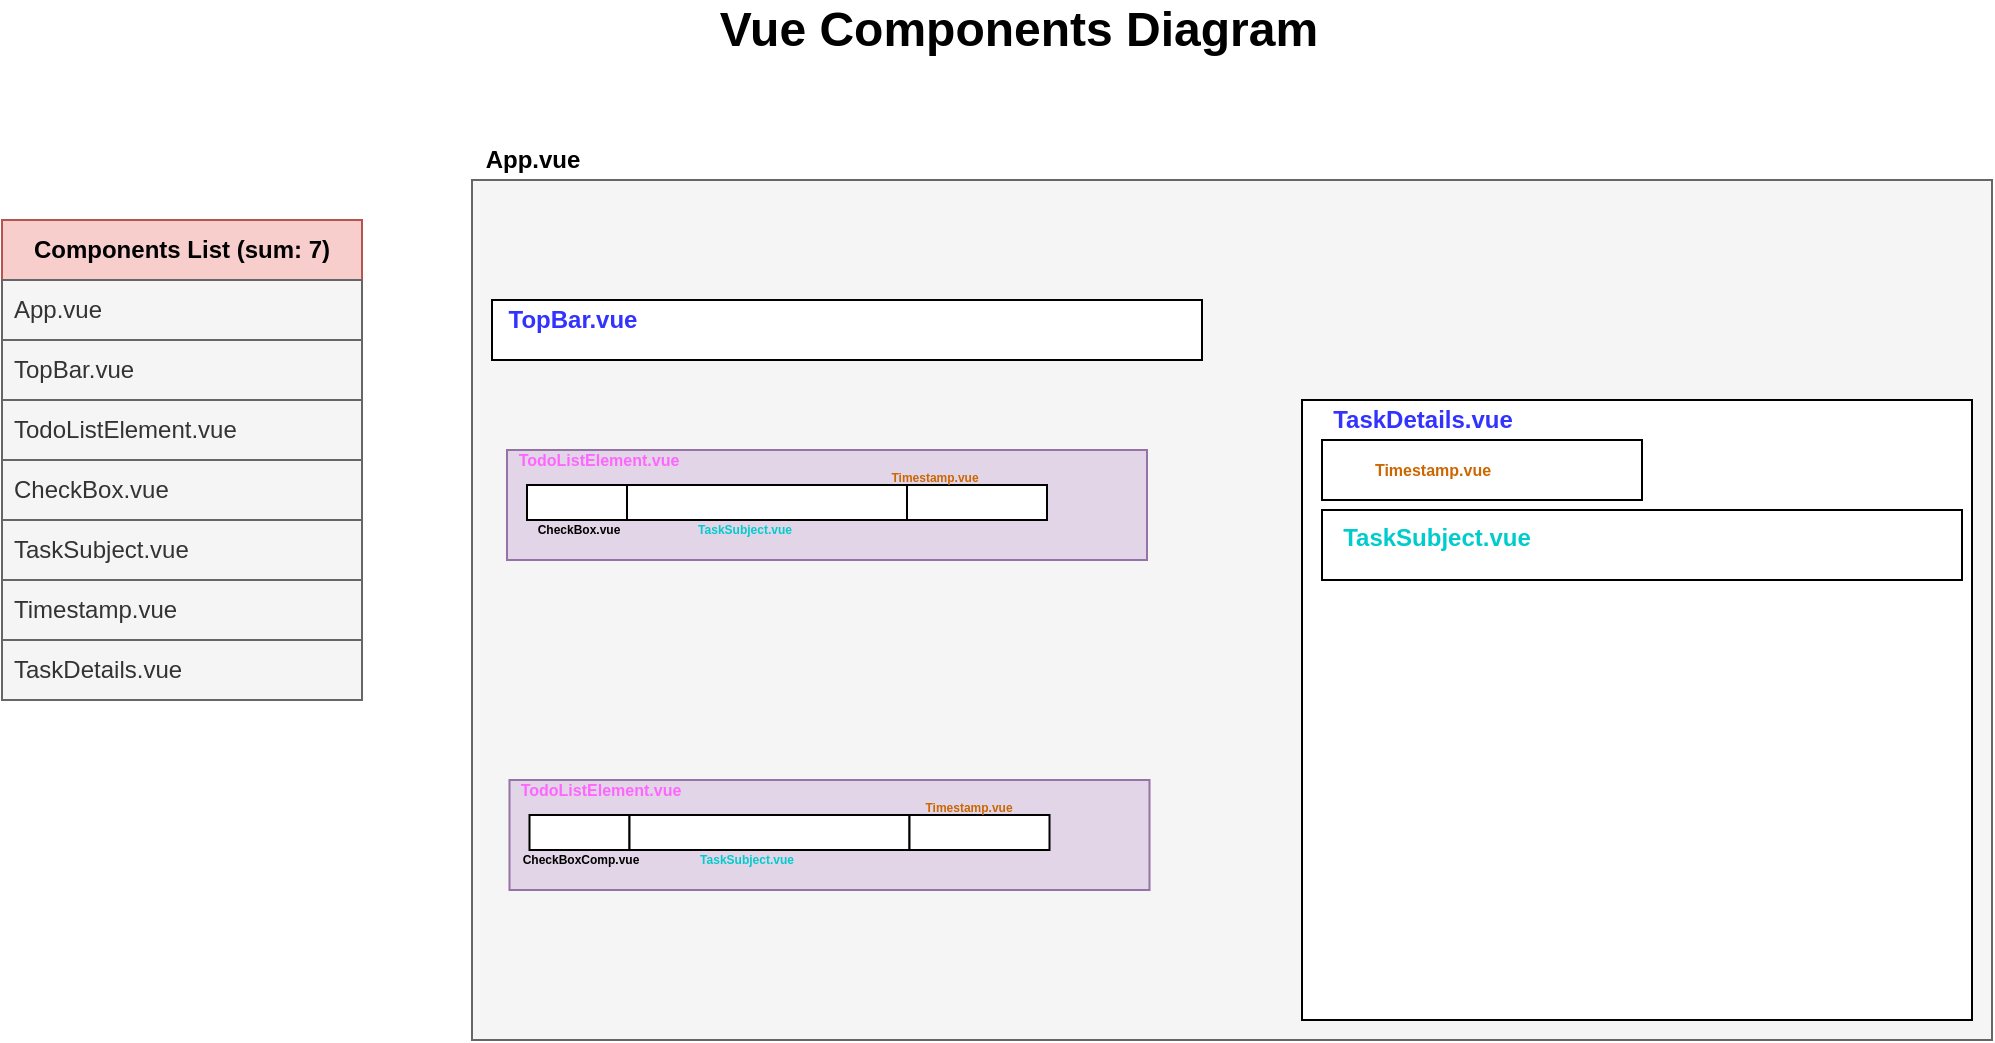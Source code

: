 <mxfile version="24.6.4" type="device">
  <diagram name="Page-1" id="UlpY-qtYCJBsvOzZDhWb">
    <mxGraphModel dx="1725" dy="435" grid="1" gridSize="10" guides="1" tooltips="1" connect="1" arrows="1" fold="1" page="1" pageScale="1" pageWidth="850" pageHeight="1100" math="0" shadow="0">
      <root>
        <mxCell id="0" />
        <mxCell id="1" parent="0" />
        <mxCell id="_GWiQmlhPD1PHApjWz86-1" value="" style="verticalLabelPosition=bottom;verticalAlign=top;html=1;shape=mxgraph.basic.rect;fillColor2=none;strokeWidth=1;size=20;indent=5;fillColor=#f5f5f5;fontColor=#333333;strokeColor=#666666;movable=0;resizable=0;rotatable=0;deletable=0;editable=0;locked=1;connectable=0;" parent="1" vertex="1">
          <mxGeometry x="45" y="130" width="760" height="430" as="geometry" />
        </mxCell>
        <mxCell id="_GWiQmlhPD1PHApjWz86-4" value="App.vue" style="text;strokeColor=none;fillColor=none;html=1;fontSize=12;fontStyle=1;verticalAlign=middle;align=center;" parent="1" vertex="1">
          <mxGeometry x="45" y="110" width="60" height="20" as="geometry" />
        </mxCell>
        <mxCell id="_GWiQmlhPD1PHApjWz86-6" value="" style="verticalLabelPosition=bottom;verticalAlign=top;html=1;shape=mxgraph.basic.rect;fillColor2=none;strokeWidth=1;size=20;indent=5;" parent="1" vertex="1">
          <mxGeometry x="55" y="190" width="355" height="30" as="geometry" />
        </mxCell>
        <mxCell id="_GWiQmlhPD1PHApjWz86-8" value="" style="verticalLabelPosition=bottom;verticalAlign=top;html=1;shape=mxgraph.basic.rect;fillColor2=none;strokeWidth=1;size=20;indent=5;" parent="1" vertex="1">
          <mxGeometry x="460" y="240" width="335" height="310" as="geometry" />
        </mxCell>
        <mxCell id="_GWiQmlhPD1PHApjWz86-9" value="TaskDetails.vue" style="text;strokeColor=none;fillColor=none;html=1;fontSize=12;fontStyle=1;verticalAlign=middle;align=center;fontColor=#3333FF;" parent="1" vertex="1">
          <mxGeometry x="460" y="240" width="120" height="20" as="geometry" />
        </mxCell>
        <mxCell id="_GWiQmlhPD1PHApjWz86-10" value="TopBar.vue" style="text;strokeColor=none;fillColor=none;html=1;fontSize=12;fontStyle=1;verticalAlign=middle;align=center;fontColor=#3333FF;" parent="1" vertex="1">
          <mxGeometry x="59.38" y="195" width="70.62" height="10" as="geometry" />
        </mxCell>
        <mxCell id="_GWiQmlhPD1PHApjWz86-18" value="" style="verticalLabelPosition=bottom;verticalAlign=top;html=1;shape=mxgraph.basic.rect;fillColor2=none;strokeWidth=1;size=20;indent=5;fillColor=#e1d5e7;strokeColor=#9673a6;" parent="1" vertex="1">
          <mxGeometry x="62.5" y="265" width="320" height="55" as="geometry" />
        </mxCell>
        <mxCell id="_GWiQmlhPD1PHApjWz86-20" value="TodoListElement.vue" style="text;strokeColor=none;fillColor=none;html=1;fontSize=8;fontStyle=1;verticalAlign=middle;align=center;fontColor=#FF66FF;" parent="1" vertex="1">
          <mxGeometry x="62.5" y="265" width="90" height="10" as="geometry" />
        </mxCell>
        <mxCell id="_GWiQmlhPD1PHApjWz86-21" value="" style="verticalLabelPosition=bottom;verticalAlign=top;html=1;shape=mxgraph.basic.rect;fillColor2=none;strokeWidth=1;size=20;indent=5;" parent="1" vertex="1">
          <mxGeometry x="72.5" y="282.5" width="50" height="17.5" as="geometry" />
        </mxCell>
        <mxCell id="_GWiQmlhPD1PHApjWz86-22" value="" style="verticalLabelPosition=bottom;verticalAlign=top;html=1;shape=mxgraph.basic.rect;fillColor2=none;strokeWidth=1;size=20;indent=5;" parent="1" vertex="1">
          <mxGeometry x="122.5" y="282.5" width="140" height="17.5" as="geometry" />
        </mxCell>
        <mxCell id="_GWiQmlhPD1PHApjWz86-23" value="" style="verticalLabelPosition=bottom;verticalAlign=top;html=1;shape=mxgraph.basic.rect;fillColor2=none;strokeWidth=1;size=20;indent=5;" parent="1" vertex="1">
          <mxGeometry x="262.5" y="282.5" width="70" height="17.5" as="geometry" />
        </mxCell>
        <mxCell id="_GWiQmlhPD1PHApjWz86-25" value="CheckBox.vue" style="text;strokeColor=none;fillColor=none;html=1;fontSize=6;fontStyle=1;verticalAlign=middle;align=center;" parent="1" vertex="1">
          <mxGeometry x="79.07" y="301" width="36.87" height="7.5" as="geometry" />
        </mxCell>
        <mxCell id="_GWiQmlhPD1PHApjWz86-27" value="TaskSubject.vue" style="text;strokeColor=none;fillColor=none;html=1;fontSize=6;fontStyle=1;verticalAlign=middle;align=center;fontColor=#00CCCC;" parent="1" vertex="1">
          <mxGeometry x="162.5" y="301" width="36.87" height="7.5" as="geometry" />
        </mxCell>
        <mxCell id="_GWiQmlhPD1PHApjWz86-28" value="Timestamp.vue" style="text;strokeColor=none;fillColor=none;html=1;fontSize=6;fontStyle=1;verticalAlign=middle;align=center;fontColor=#CC6600;" parent="1" vertex="1">
          <mxGeometry x="242.5" y="275" width="66.87" height="7.5" as="geometry" />
        </mxCell>
        <mxCell id="_GWiQmlhPD1PHApjWz86-40" value="Vue Components Diagram" style="text;strokeColor=none;fillColor=none;html=1;fontSize=24;fontStyle=1;verticalAlign=middle;align=center;" parent="1" vertex="1">
          <mxGeometry x="140" y="40" width="355" height="30" as="geometry" />
        </mxCell>
        <mxCell id="_GWiQmlhPD1PHApjWz86-41" value="" style="verticalLabelPosition=bottom;verticalAlign=top;html=1;shape=mxgraph.basic.rect;fillColor2=none;strokeWidth=1;size=20;indent=5;" parent="1" vertex="1">
          <mxGeometry x="470" y="260" width="160" height="30" as="geometry" />
        </mxCell>
        <mxCell id="_GWiQmlhPD1PHApjWz86-43" value="Timestamp.vue" style="text;strokeColor=none;fillColor=none;html=1;fontSize=8;fontStyle=1;verticalAlign=middle;align=center;fontColor=#CC6600;" parent="1" vertex="1">
          <mxGeometry x="470" y="270" width="110" height="10" as="geometry" />
        </mxCell>
        <mxCell id="_GWiQmlhPD1PHApjWz86-46" value="" style="verticalLabelPosition=bottom;verticalAlign=top;html=1;shape=mxgraph.basic.rect;fillColor2=none;strokeWidth=1;size=20;indent=5;" parent="1" vertex="1">
          <mxGeometry x="470" y="295" width="320" height="35" as="geometry" />
        </mxCell>
        <mxCell id="_GWiQmlhPD1PHApjWz86-47" value="TaskSubject.vue" style="text;strokeColor=none;fillColor=none;html=1;fontSize=12;fontStyle=1;verticalAlign=middle;align=center;fontColor=#00CCCC;" parent="1" vertex="1">
          <mxGeometry x="473.75" y="298.75" width="106.25" height="20" as="geometry" />
        </mxCell>
        <mxCell id="aRjLgMbQ5INrM0eZPgUR-21" value="Components List (sum: 7)" style="swimlane;fontStyle=1;childLayout=stackLayout;horizontal=1;startSize=30;horizontalStack=0;resizeParent=1;resizeParentMax=0;resizeLast=0;collapsible=1;marginBottom=0;whiteSpace=wrap;html=1;fillColor=#f8cecc;strokeColor=#b85450;" parent="1" vertex="1">
          <mxGeometry x="-190" y="150" width="180" height="240" as="geometry" />
        </mxCell>
        <mxCell id="aRjLgMbQ5INrM0eZPgUR-22" value="&lt;span style=&quot;text-align: center; text-wrap: nowrap;&quot;&gt;App.vue&lt;/span&gt;" style="text;align=left;verticalAlign=middle;spacingLeft=4;spacingRight=4;overflow=hidden;points=[[0,0.5],[1,0.5]];portConstraint=eastwest;rotatable=0;whiteSpace=wrap;html=1;fontStyle=0;fillColor=#f5f5f5;strokeColor=#666666;fontColor=#333333;" parent="aRjLgMbQ5INrM0eZPgUR-21" vertex="1">
          <mxGeometry y="30" width="180" height="30" as="geometry" />
        </mxCell>
        <mxCell id="aRjLgMbQ5INrM0eZPgUR-23" value="TopBar.vue" style="text;align=left;verticalAlign=middle;spacingLeft=4;spacingRight=4;overflow=hidden;points=[[0,0.5],[1,0.5]];portConstraint=eastwest;rotatable=0;whiteSpace=wrap;html=1;fillColor=#f5f5f5;strokeColor=#666666;fontColor=#333333;" parent="aRjLgMbQ5INrM0eZPgUR-21" vertex="1">
          <mxGeometry y="60" width="180" height="30" as="geometry" />
        </mxCell>
        <mxCell id="aRjLgMbQ5INrM0eZPgUR-31" value="TodoListElement.vue" style="text;align=left;verticalAlign=middle;spacingLeft=4;spacingRight=4;overflow=hidden;points=[[0,0.5],[1,0.5]];portConstraint=eastwest;rotatable=0;whiteSpace=wrap;html=1;fillColor=#f5f5f5;strokeColor=#666666;fontColor=#333333;" parent="aRjLgMbQ5INrM0eZPgUR-21" vertex="1">
          <mxGeometry y="90" width="180" height="30" as="geometry" />
        </mxCell>
        <mxCell id="aRjLgMbQ5INrM0eZPgUR-32" value="CheckBox.vue" style="text;align=left;verticalAlign=middle;spacingLeft=4;spacingRight=4;overflow=hidden;points=[[0,0.5],[1,0.5]];portConstraint=eastwest;rotatable=0;whiteSpace=wrap;html=1;fillColor=#f5f5f5;strokeColor=#666666;fontColor=#333333;" parent="aRjLgMbQ5INrM0eZPgUR-21" vertex="1">
          <mxGeometry y="120" width="180" height="30" as="geometry" />
        </mxCell>
        <mxCell id="aRjLgMbQ5INrM0eZPgUR-33" value="TaskSubject.vue" style="text;align=left;verticalAlign=middle;spacingLeft=4;spacingRight=4;overflow=hidden;points=[[0,0.5],[1,0.5]];portConstraint=eastwest;rotatable=0;whiteSpace=wrap;html=1;fillColor=#f5f5f5;strokeColor=#666666;fontColor=#333333;" parent="aRjLgMbQ5INrM0eZPgUR-21" vertex="1">
          <mxGeometry y="150" width="180" height="30" as="geometry" />
        </mxCell>
        <mxCell id="aRjLgMbQ5INrM0eZPgUR-34" value="Timestamp.vue" style="text;align=left;verticalAlign=middle;spacingLeft=4;spacingRight=4;overflow=hidden;points=[[0,0.5],[1,0.5]];portConstraint=eastwest;rotatable=0;whiteSpace=wrap;html=1;fillColor=#f5f5f5;strokeColor=#666666;fontColor=#333333;" parent="aRjLgMbQ5INrM0eZPgUR-21" vertex="1">
          <mxGeometry y="180" width="180" height="30" as="geometry" />
        </mxCell>
        <mxCell id="aRjLgMbQ5INrM0eZPgUR-36" value="TaskDetails.vue" style="text;align=left;verticalAlign=middle;spacingLeft=4;spacingRight=4;overflow=hidden;points=[[0,0.5],[1,0.5]];portConstraint=eastwest;rotatable=0;whiteSpace=wrap;html=1;fillColor=#f5f5f5;strokeColor=#666666;fontColor=#333333;" parent="aRjLgMbQ5INrM0eZPgUR-21" vertex="1">
          <mxGeometry y="210" width="180" height="30" as="geometry" />
        </mxCell>
        <mxCell id="aRjLgMbQ5INrM0eZPgUR-52" value="" style="verticalLabelPosition=bottom;verticalAlign=top;html=1;shape=mxgraph.basic.rect;fillColor2=none;strokeWidth=1;size=20;indent=5;fillColor=#e1d5e7;strokeColor=#9673a6;" parent="1" vertex="1">
          <mxGeometry x="63.75" y="430" width="320" height="55" as="geometry" />
        </mxCell>
        <mxCell id="aRjLgMbQ5INrM0eZPgUR-53" value="TodoListElement.vue" style="text;strokeColor=none;fillColor=none;html=1;fontSize=8;fontStyle=1;verticalAlign=middle;align=center;fontColor=#FF66FF;" parent="1" vertex="1">
          <mxGeometry x="63.75" y="430" width="90" height="10" as="geometry" />
        </mxCell>
        <mxCell id="aRjLgMbQ5INrM0eZPgUR-54" value="" style="verticalLabelPosition=bottom;verticalAlign=top;html=1;shape=mxgraph.basic.rect;fillColor2=none;strokeWidth=1;size=20;indent=5;" parent="1" vertex="1">
          <mxGeometry x="73.75" y="447.5" width="50" height="17.5" as="geometry" />
        </mxCell>
        <mxCell id="aRjLgMbQ5INrM0eZPgUR-55" value="" style="verticalLabelPosition=bottom;verticalAlign=top;html=1;shape=mxgraph.basic.rect;fillColor2=none;strokeWidth=1;size=20;indent=5;" parent="1" vertex="1">
          <mxGeometry x="123.75" y="447.5" width="140" height="17.5" as="geometry" />
        </mxCell>
        <mxCell id="aRjLgMbQ5INrM0eZPgUR-56" value="" style="verticalLabelPosition=bottom;verticalAlign=top;html=1;shape=mxgraph.basic.rect;fillColor2=none;strokeWidth=1;size=20;indent=5;" parent="1" vertex="1">
          <mxGeometry x="263.75" y="447.5" width="70" height="17.5" as="geometry" />
        </mxCell>
        <mxCell id="aRjLgMbQ5INrM0eZPgUR-57" value="CheckBoxComp.vue" style="text;strokeColor=none;fillColor=none;html=1;fontSize=6;fontStyle=1;verticalAlign=middle;align=center;" parent="1" vertex="1">
          <mxGeometry x="80.32" y="466" width="36.87" height="7.5" as="geometry" />
        </mxCell>
        <mxCell id="aRjLgMbQ5INrM0eZPgUR-58" value="TaskSubject.vue" style="text;strokeColor=none;fillColor=none;html=1;fontSize=6;fontStyle=1;verticalAlign=middle;align=center;fontColor=#00CCCC;" parent="1" vertex="1">
          <mxGeometry x="163.75" y="466" width="36.87" height="7.5" as="geometry" />
        </mxCell>
        <mxCell id="1Am2R5dG1iEVua0u-u5w-1" value="Timestamp.vue" style="text;strokeColor=none;fillColor=none;html=1;fontSize=6;fontStyle=1;verticalAlign=middle;align=center;fontColor=#CC6600;" parent="1" vertex="1">
          <mxGeometry x="259.69" y="440" width="66.87" height="7.5" as="geometry" />
        </mxCell>
      </root>
    </mxGraphModel>
  </diagram>
</mxfile>
